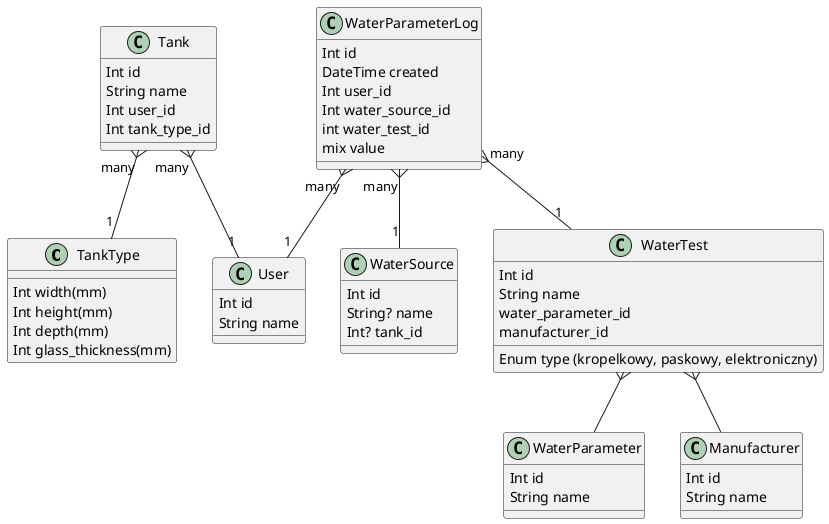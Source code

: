 @startuml aqualog
'https://plantuml.com/class-diagram

class TankType {
    Int width(mm)
    Int height(mm)
    Int depth(mm)
    Int glass_thickness(mm)
}

class User {

}


class Tank {
    Int id
    String name
    Int user_id
    Int tank_type_id
}

class WaterSource {
    Int id
    String? name
    Int? tank_id
}

class WaterParameter {
    Int id
    String name
}

class Manufacturer {
    Int id
    String name
}

class WaterTest {
    Int id
    String name
    water_parameter_id
    manufacturer_id
    Enum type (kropelkowy, paskowy, elektroniczny)
}

class WaterParameterLog {
    Int id
    DateTime created
    Int user_id
    Int water_source_id
    int water_test_id
    mix value
}

class User {
    Int id
    String name

}


Tank "many" }-- "1" TankType
Tank "many" }-- "1" User
WaterParameterLog "many" }-- "1" WaterSource
WaterParameterLog "many" }-- "1" WaterTest
WaterParameterLog "many" }-- "1" User
WaterTest }-- WaterParameter
WaterTest }-- Manufacturer


'abstract class AbstractList
'abstract AbstractCollection
'interface List
'interface Collection
'
'List <|-- AbstractList
'Collection <|-- AbstractCollection
'
'Collection <|- List
'AbstractCollection <|- AbstractList
'AbstractList <|-- ArrayList
'
'class ArrayList {
'Object[] elementData
'size()
'}
'
'enum TimeUnit {
'DAYS
'HOURS
'MINUTES
'}

@enduml
